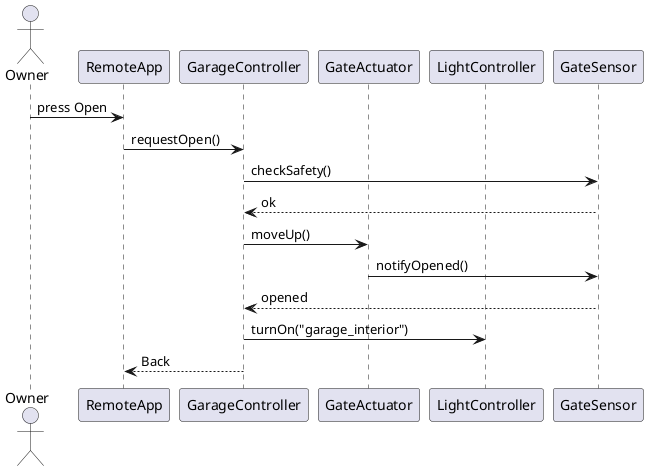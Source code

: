@startuml Workflow
actor Owner
participant RemoteApp
participant GarageController
participant GateActuator
participant LightController
participant GateSensor

Owner -> RemoteApp : press Open
RemoteApp -> GarageController : requestOpen()
GarageController -> GateSensor : checkSafety()
GateSensor --> GarageController : ok
GarageController -> GateActuator : moveUp()
GateActuator -> GateSensor : notifyOpened()
GateSensor --> GarageController : opened
GarageController -> LightController : turnOn("garage_interior")
GarageController --> RemoteApp : Back
@enduml

